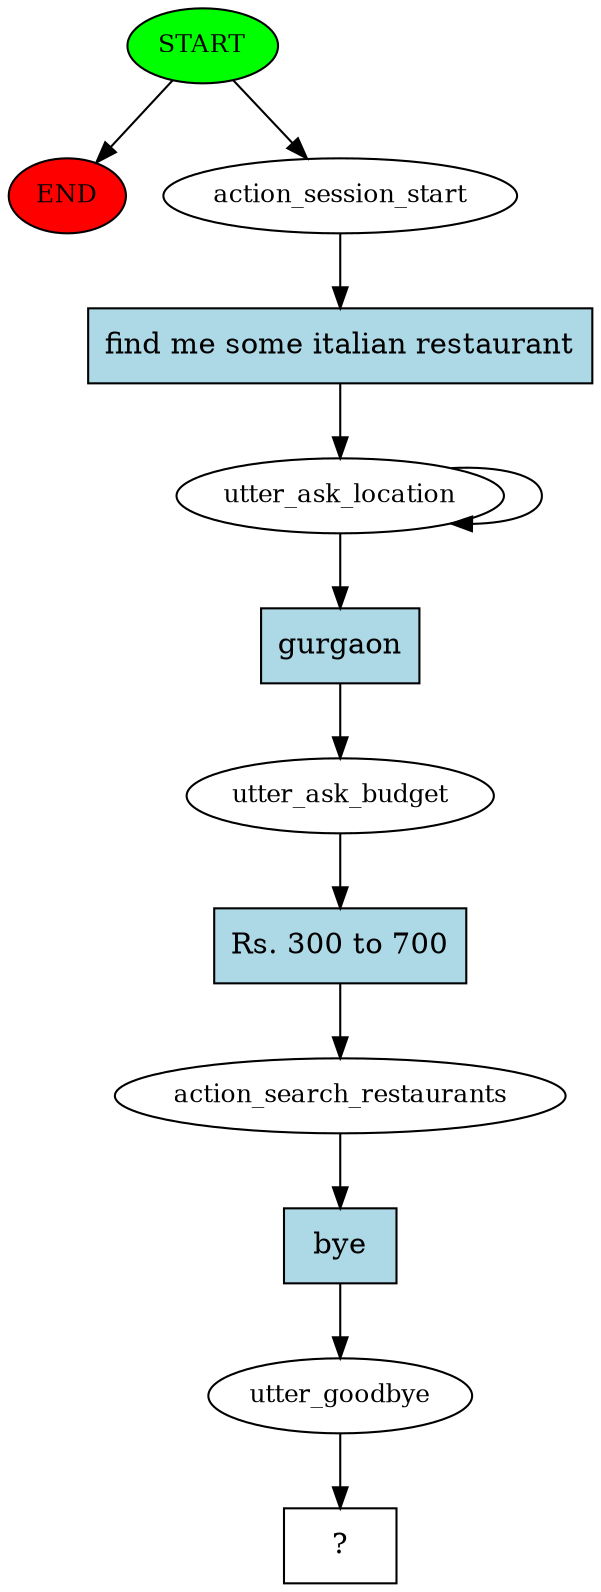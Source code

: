 digraph  {
0 [class="start active", fillcolor=green, fontsize=12, label=START, style=filled];
"-1" [class=end, fillcolor=red, fontsize=12, label=END, style=filled];
1 [class=active, fontsize=12, label=action_session_start];
2 [class=active, fontsize=12, label=utter_ask_location];
4 [class=active, fontsize=12, label=utter_ask_budget];
5 [class=active, fontsize=12, label=action_search_restaurants];
6 [class=active, fontsize=12, label=utter_goodbye];
7 [class="intent dashed active", label="  ?  ", shape=rect];
8 [class="intent active", fillcolor=lightblue, label="find me some italian restaurant", shape=rect, style=filled];
9 [class="intent active", fillcolor=lightblue, label=gurgaon, shape=rect, style=filled];
10 [class="intent active", fillcolor=lightblue, label="Rs. 300 to 700", shape=rect, style=filled];
11 [class="intent active", fillcolor=lightblue, label=bye, shape=rect, style=filled];
0 -> "-1"  [class="", key=NONE, label=""];
0 -> 1  [class=active, key=NONE, label=""];
1 -> 8  [class=active, key=0];
2 -> 2  [class=active, key=NONE, label=""];
2 -> 9  [class=active, key=0];
4 -> 10  [class=active, key=0];
5 -> 11  [class=active, key=0];
6 -> 7  [class=active, key=NONE, label=""];
8 -> 2  [class=active, key=0];
9 -> 4  [class=active, key=0];
10 -> 5  [class=active, key=0];
11 -> 6  [class=active, key=0];
}
